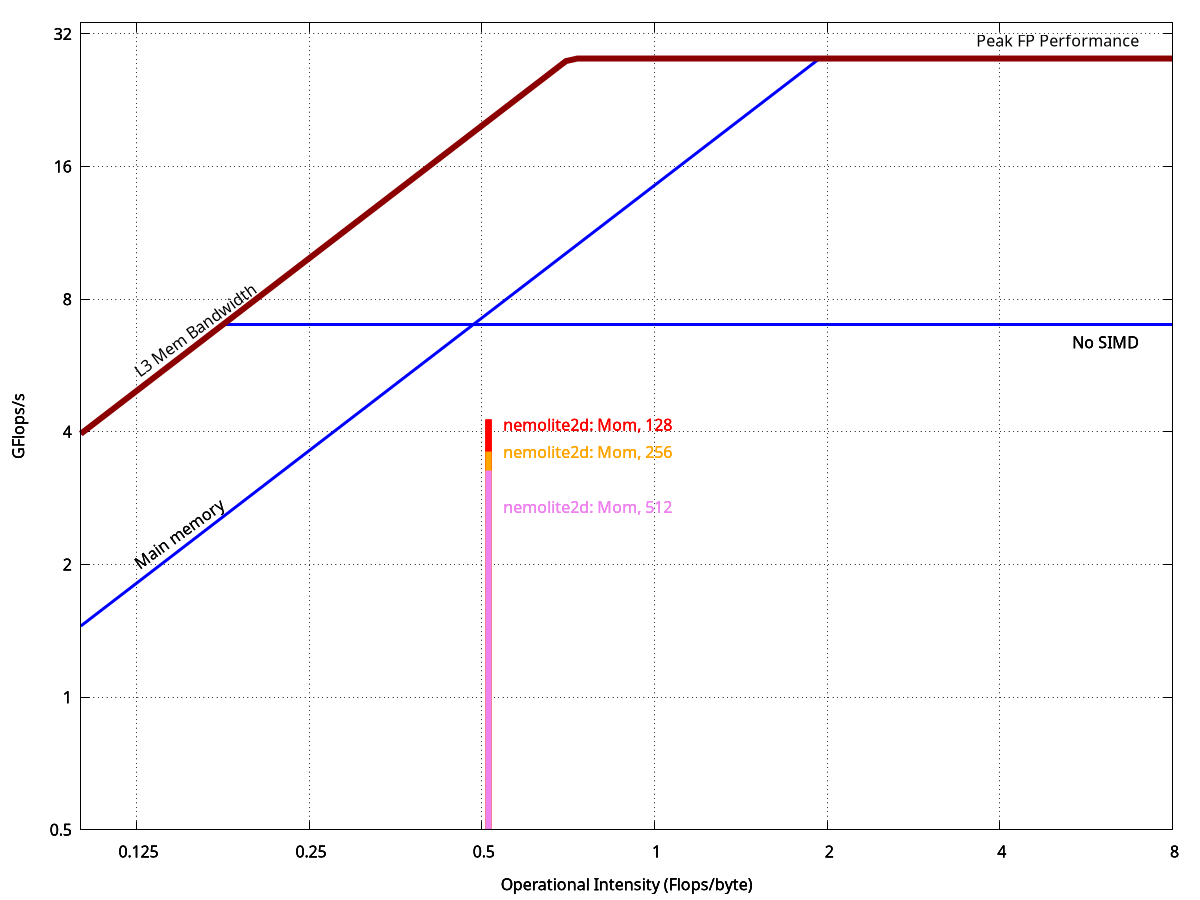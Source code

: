 # initial config
set term postscript eps enhanced color
set output 'roofline_haswell.eps'
#set term pngcairo
#set output 'roofline.png'

set nokey
set grid layerdefault   linetype 0 linewidth 1.000,  linetype 0 linewidth 1.000

set xlabel "Operational Intensity (Flops/byte)"
set ylabel "GFlops/s"

# sets log base 2 scale for both axes
set logscale x 2
set logscale y 2

# label offsets
L_MEM_X=0.125
L_MEM_ANG=36

# range of each axis
MAX_X=8
MIN_Y=0.5
MAX_Y=34
set xrange [0.1:MAX_X]
set yrange [MIN_Y:MAX_Y]

# Kernel constants
# First loop nest of shallow has AI = 0.3 FLOP/byte
# Counting bytes from cache lines (i.e. 64 bytes per reference instead
# of just 8 bytes for a d.p. word) it is:
SHALLOW_LOOP1_AI = 0.26
# u-momentum kernel of nemolite2d has AI = 0.44 FLOP/byte
# Counting bytes from cache lines it is:
#NEMOLITE_MOM_AI = 0.38
# Using measured FLOP count it is:
NEMOLITE_MOM_AI = 0.514

# CPU CONSTANTS
# For single core of Xeon E5-1620 v2 (my desktop), as measured with 
# the Intel MKL version of linpack. This is therefore using
# 256-bit AVX instructions (SIMD)
PEAK_GFLOPS=28.1
NUM_CORES=1

#ceilings
C_ALL_CORES		= 1
C_MUL_ADD_BAL	= NUM_CORES
# For Ivy Bridge, AVX registers are 256-bit and therefore can
# hold 4*64-bit double-precision reals. We therefore assume
# that peak, non-SIMD performance is 1/4 that of the performance
# obtained by Linpack
C_SIMD			= 4.0
C_ILP_ONLY		= 2 * C_SIMD

# MEM CONSTANTS
# For single core of Xeon E5-2697 v2 (Archer) as measured with 
# the 'copy' result of STREAM
# with arrays of 15M elements. Therefore, this is bandwidth to 
# main memory, not cache. Units are GB/s.
PEAK_MEM_BW=14.5
# Using arrays of 0.25M elements I think we get bandwidth to
# L3 cache:
PEAK_L3_BW=39.6


NUM_CHANNELS=2
# first ceiling, without multiple memory channels
C_NO_MULTI_CHANNEL	= NUM_CHANNELS

# FUNCTIONS
mem_roof(x,peak)= x * peak
cpu_roof	= PEAK_GFLOPS
min(x, y)	= (x < y) ? x : y
max(x, y)       = (x > y) ? x : y

PEAK_BW = max(PEAK_MEM_BW,PEAK_L3_BW)

cpu_ceiling(x, y)	= min(mem_roof(x,PEAK_BW), y)
mem_ceiling(x)		= min(x, PEAK_GFLOPS)
roofline(x, y)		= cpu_ceiling(x, y)


# LINE STYLES
LINE_ROOF=1
LINE_CEIL=2
LINE_LOOP1_512=3
LINE_LOOP1_1024=4
LINE_MOM_512=5
LINE_MOM_256=6
LINE_MOM_128=7

# Width of the vertical 'bars' at x=1
BAR_WIDTH = 12

set style line LINE_ROOF	lt 1 lw 6 lc rgb "#8B0000"
set style line LINE_CEIL	lt 1 lw 3 lc rgb "blue"

set style line LINE_LOOP1_512     lt 1 lc rgb "dark-olivegreen"
set style line LINE_LOOP1_1024    lt 1 lc rgb "green"
set style line LINE_MOM_512       lt 1 lc rgb "violet"
set style line LINE_MOM_256       lt 1 lc rgb "orange"
set style line LINE_MOM_128       lt 1 lc rgb "red"

# PLOTS
set multiplot

# Bars for measured individual kernel performance (GFLOPS)

# From Shallow - need to run these on desktop

# Loop1 of shallow with 512^2 achieves 7.0 GFLOPS
#set label 12 "shallow: loop 1, 512" at (SHALLOW_LOOP1_AI*0.6),8.0 front textcolor ls LINE_LOOP1_512
#set arrow from SHALLOW_LOOP1_AI,MIN_Y to SHALLOW_LOOP1_AI,7.0 nohead ls LINE_LOOP1_512 lw BAR_WIDTH*SHALLOW_LOOP1_AI

#set label 13 "shallow: loop 1, 1024" at (SHALLOW_LOOP1_AI*1.06), 4.3 front textcolor ls LINE_LOOP1_1024
# Loop1 of shallow with 1024^2 achieves 4.1 GFLOPS
#set arrow from SHALLOW_LOOP1_AI,MIN_Y to SHALLOW_LOOP1_AI,4.1 nohead ls LINE_LOOP1_1024 lw BAR_WIDTH*SHALLOW_LOOP1_AI

# From Nemolite2D with Intel compiler (as that's the fastest)

# 128 domain - not as fast as you'd expect
set label 15 "nemolite2d: Mom, 128" at (NEMOLITE_MOM_AI*1.06),4.15 front textcolor ls LINE_MOM_128
# 4.27 is measured value (likwid) on Haswell desktop
set arrow from NEMOLITE_MOM_AI,MIN_Y to NEMOLITE_MOM_AI,4.27 nohead ls LINE_MOM_128 lw BAR_WIDTH*NEMOLITE_MOM_AI

# 256 domain should fit within L3 cache
set label 14 "nemolite2d: Mom, 256" at (NEMOLITE_MOM_AI*1.06),3.6 front textcolor ls LINE_MOM_256
set arrow from NEMOLITE_MOM_AI,MIN_Y to NEMOLITE_MOM_AI,3.6 nohead ls LINE_MOM_256 lw BAR_WIDTH*NEMOLITE_MOM_AI

# 512 domain ~spills from L3 cache to main memory
set label 11 "nemolite2d: Mom, 512" at (NEMOLITE_MOM_AI*1.06),2.7 front textcolor ls LINE_MOM_512
set arrow from NEMOLITE_MOM_AI,MIN_Y to NEMOLITE_MOM_AI,3.26 nohead ls LINE_MOM_512 lw BAR_WIDTH*NEMOLITE_MOM_AI


# CPU CEILINGS
# All cores (same as roofline)
#set label 3 "All cores used" at (MAX_X-1),(cpu_roof/1.1) right
#plot cpu_ceiling(x, cpu_roof / C_ALL_CORES) ls LINE_CEIL

# SIMD
set label 5 "No SIMD" at (MAX_X-1),((cpu_roof / C_SIMD)/1.1) right
plot cpu_ceiling(x, cpu_roof / C_SIMD) ls LINE_CEIL

# No parallelism
#set label 6 "ILP Only" at (MAX_X-1),((cpu_roof / C_ILP_ONLY)/1.1) right
#plot cpu_ceiling(x, cpu_roof / C_ILP_ONLY) ls LINE_CEIL

# MEM CEILINGS

set label 8 "Main memory" at (L_MEM_X),(mem_roof(L_MEM_X,PEAK_MEM_BW)*1.1) rotate by L_MEM_ANG
plot mem_ceiling(mem_roof(x,PEAK_MEM_BW)) ls LINE_CEIL

# ROOFLINE
set label 1 "Peak FP Performance" at (MAX_X-1),(PEAK_GFLOPS*1.1) right
set label 2 "L3 Mem Bandwidth" at L_MEM_X,mem_roof(L_MEM_X,PEAK_BW)*1.1 rotate by L_MEM_ANG
plot roofline(x, cpu_roof) ls LINE_ROOF

unset multiplot
